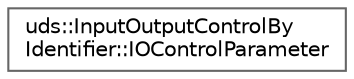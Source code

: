 digraph "Graphical Class Hierarchy"
{
 // LATEX_PDF_SIZE
  bgcolor="transparent";
  edge [fontname=Helvetica,fontsize=10,labelfontname=Helvetica,labelfontsize=10];
  node [fontname=Helvetica,fontsize=10,shape=box,height=0.2,width=0.4];
  rankdir="LR";
  Node0 [id="Node000000",label="uds::InputOutputControlBy\lIdentifier::IOControlParameter",height=0.2,width=0.4,color="grey40", fillcolor="white", style="filled",URL="$d3/d9d/structuds_1_1InputOutputControlByIdentifier_1_1IOControlParameter.html",tooltip=" "];
}
